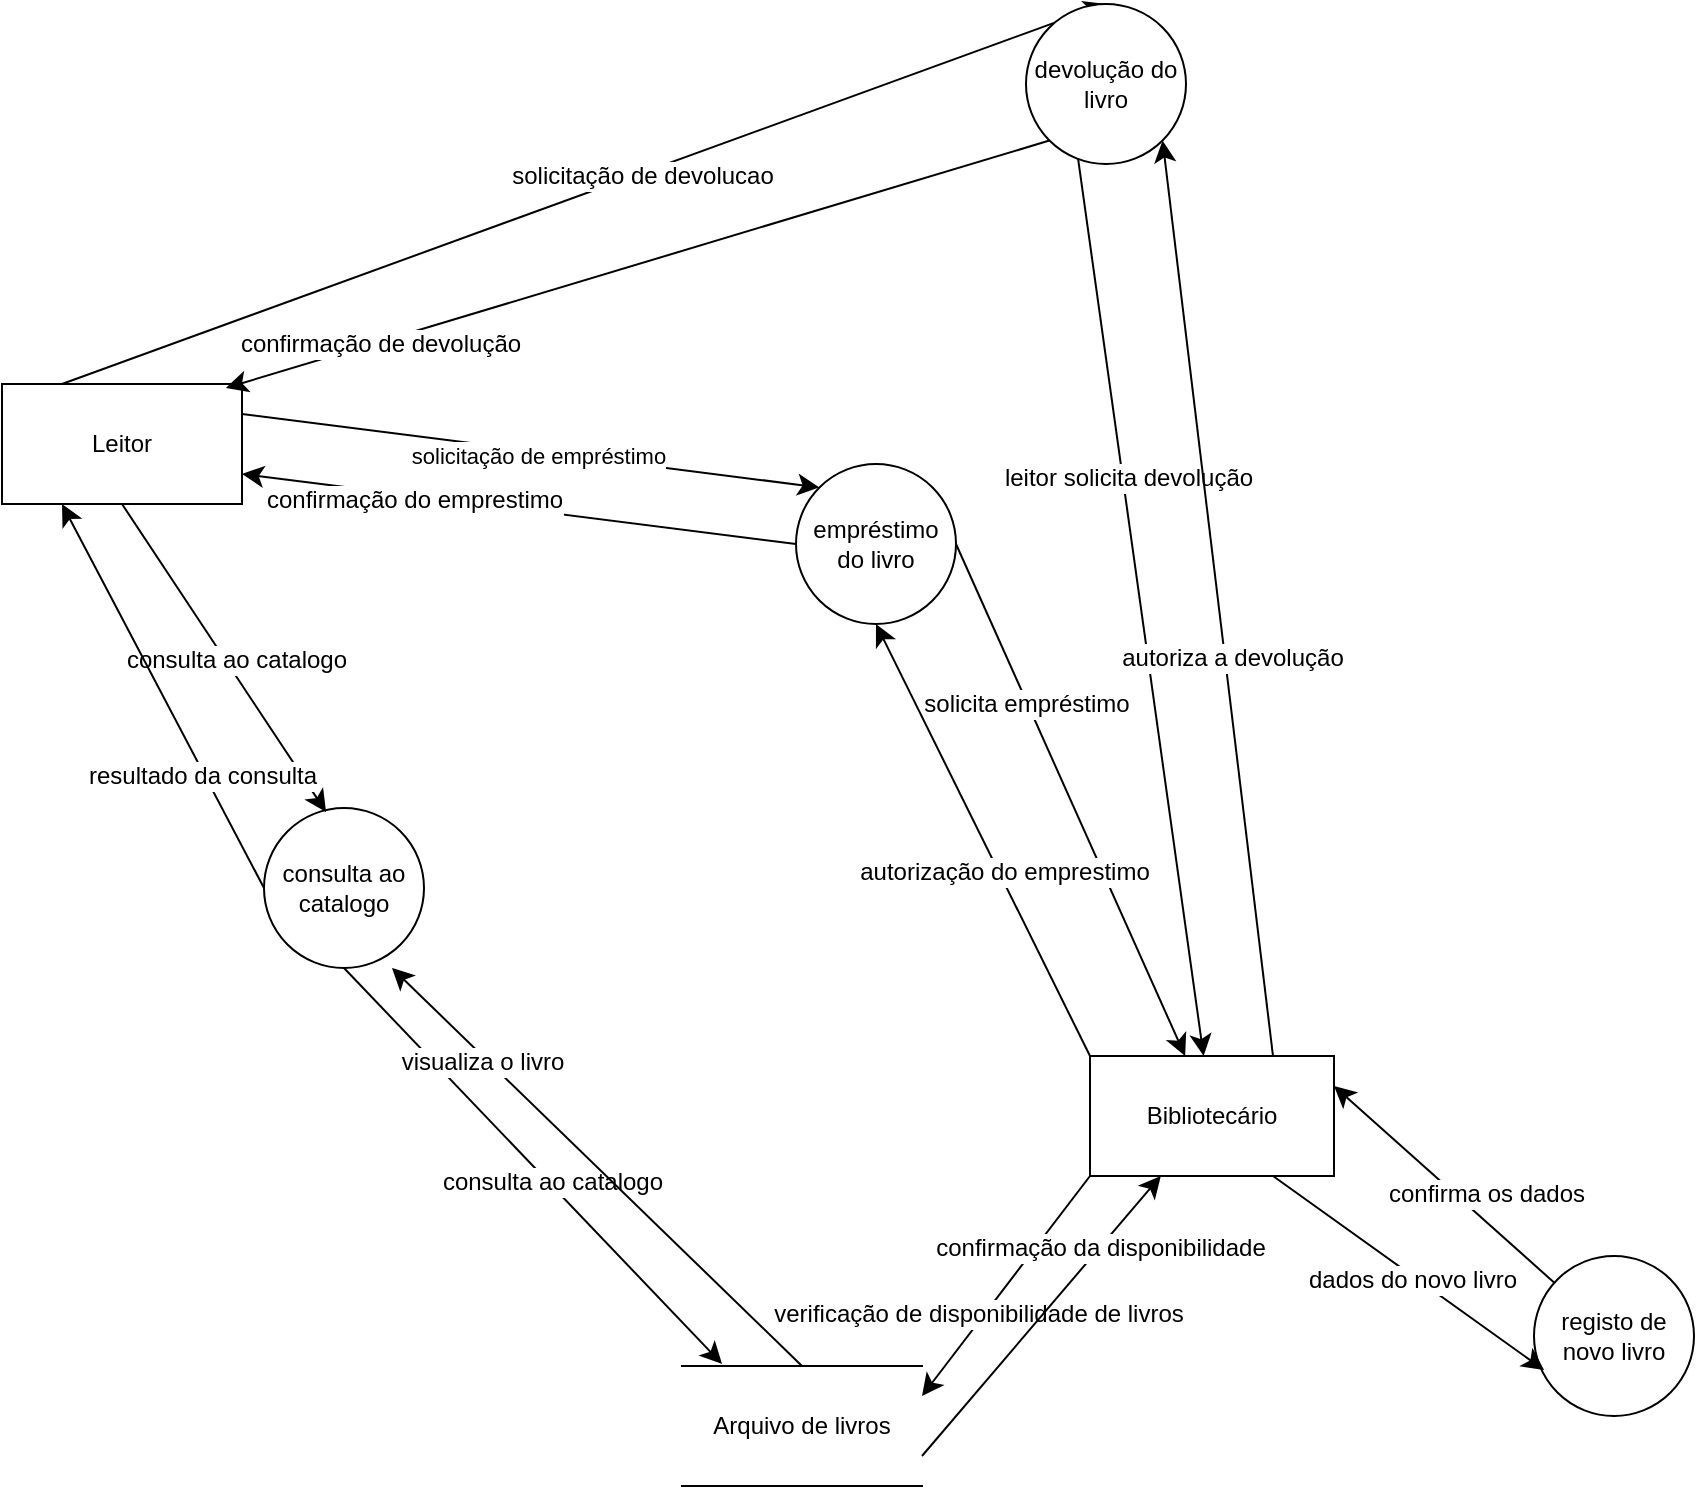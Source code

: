 <mxfile version="24.7.1" type="device">
  <diagram name="Página-1" id="XdWDyON0ftjBdaJ8AijJ">
    <mxGraphModel dx="1464" dy="1348" grid="0" gridSize="10" guides="1" tooltips="1" connect="1" arrows="1" fold="1" page="0" pageScale="1" pageWidth="827" pageHeight="1169" math="0" shadow="0">
      <root>
        <mxCell id="0" />
        <mxCell id="1" parent="0" />
        <mxCell id="1CFOesEfqoy5ZyrXrN4p-6" style="edgeStyle=none;curved=1;rounded=0;orthogonalLoop=1;jettySize=auto;html=1;exitX=1;exitY=0.25;exitDx=0;exitDy=0;entryX=0;entryY=0;entryDx=0;entryDy=0;fontSize=12;startSize=8;endSize=8;" edge="1" parent="1" source="1CFOesEfqoy5ZyrXrN4p-1" target="1CFOesEfqoy5ZyrXrN4p-3">
          <mxGeometry relative="1" as="geometry" />
        </mxCell>
        <mxCell id="1CFOesEfqoy5ZyrXrN4p-7" value="&lt;font style=&quot;font-size: 11px;&quot;&gt;solicitação de empréstimo&lt;/font&gt;" style="edgeLabel;html=1;align=center;verticalAlign=middle;resizable=0;points=[];fontSize=12;" vertex="1" connectable="0" parent="1CFOesEfqoy5ZyrXrN4p-6">
          <mxGeometry x="0.028" y="-2" relative="1" as="geometry">
            <mxPoint as="offset" />
          </mxGeometry>
        </mxCell>
        <mxCell id="1CFOesEfqoy5ZyrXrN4p-10" style="edgeStyle=none;curved=1;rounded=0;orthogonalLoop=1;jettySize=auto;html=1;fontSize=12;startSize=8;endSize=8;entryX=0.5;entryY=0;entryDx=0;entryDy=0;exitX=0.25;exitY=0;exitDx=0;exitDy=0;" edge="1" parent="1" source="1CFOesEfqoy5ZyrXrN4p-1" target="1CFOesEfqoy5ZyrXrN4p-5">
          <mxGeometry relative="1" as="geometry">
            <mxPoint x="-326" y="-345" as="sourcePoint" />
            <mxPoint x="-292" y="-212" as="targetPoint" />
          </mxGeometry>
        </mxCell>
        <mxCell id="1CFOesEfqoy5ZyrXrN4p-11" value="solicitação de devolucao" style="edgeLabel;html=1;align=center;verticalAlign=middle;resizable=0;points=[];fontSize=12;" vertex="1" connectable="0" parent="1CFOesEfqoy5ZyrXrN4p-10">
          <mxGeometry x="0.11" y="-1" relative="1" as="geometry">
            <mxPoint as="offset" />
          </mxGeometry>
        </mxCell>
        <mxCell id="1CFOesEfqoy5ZyrXrN4p-1" value="Leitor" style="rounded=0;whiteSpace=wrap;html=1;" vertex="1" parent="1">
          <mxGeometry x="-752" y="-151" width="120" height="60" as="geometry" />
        </mxCell>
        <mxCell id="1CFOesEfqoy5ZyrXrN4p-8" style="edgeStyle=none;curved=1;rounded=0;orthogonalLoop=1;jettySize=auto;html=1;exitX=0;exitY=0.5;exitDx=0;exitDy=0;entryX=1;entryY=0.75;entryDx=0;entryDy=0;fontSize=12;startSize=8;endSize=8;" edge="1" parent="1" source="1CFOesEfqoy5ZyrXrN4p-3" target="1CFOesEfqoy5ZyrXrN4p-1">
          <mxGeometry relative="1" as="geometry" />
        </mxCell>
        <mxCell id="1CFOesEfqoy5ZyrXrN4p-9" value="confirmação do emprestimo" style="edgeLabel;html=1;align=center;verticalAlign=middle;resizable=0;points=[];fontSize=12;" vertex="1" connectable="0" parent="1CFOesEfqoy5ZyrXrN4p-8">
          <mxGeometry x="0.381" y="2" relative="1" as="geometry">
            <mxPoint as="offset" />
          </mxGeometry>
        </mxCell>
        <mxCell id="1CFOesEfqoy5ZyrXrN4p-34" style="edgeStyle=none;curved=1;rounded=0;orthogonalLoop=1;jettySize=auto;html=1;exitX=1;exitY=0.5;exitDx=0;exitDy=0;fontSize=12;startSize=8;endSize=8;" edge="1" parent="1" source="1CFOesEfqoy5ZyrXrN4p-3" target="1CFOesEfqoy5ZyrXrN4p-18">
          <mxGeometry relative="1" as="geometry" />
        </mxCell>
        <mxCell id="1CFOesEfqoy5ZyrXrN4p-35" value="solicita empréstimo" style="edgeLabel;html=1;align=center;verticalAlign=middle;resizable=0;points=[];fontSize=12;" vertex="1" connectable="0" parent="1CFOesEfqoy5ZyrXrN4p-34">
          <mxGeometry x="-0.382" y="-1" relative="1" as="geometry">
            <mxPoint as="offset" />
          </mxGeometry>
        </mxCell>
        <mxCell id="1CFOesEfqoy5ZyrXrN4p-3" value="empréstimo do livro" style="ellipse;whiteSpace=wrap;html=1;aspect=fixed;" vertex="1" parent="1">
          <mxGeometry x="-355" y="-111" width="80" height="80" as="geometry" />
        </mxCell>
        <mxCell id="1CFOesEfqoy5ZyrXrN4p-26" style="edgeStyle=none;curved=1;rounded=0;orthogonalLoop=1;jettySize=auto;html=1;exitX=0.5;exitY=1;exitDx=0;exitDy=0;entryX=0.167;entryY=-0.017;entryDx=0;entryDy=0;fontSize=12;startSize=8;endSize=8;entryPerimeter=0;" edge="1" parent="1" source="1CFOesEfqoy5ZyrXrN4p-4" target="1CFOesEfqoy5ZyrXrN4p-25">
          <mxGeometry relative="1" as="geometry" />
        </mxCell>
        <mxCell id="1CFOesEfqoy5ZyrXrN4p-27" value="consulta ao catalogo" style="edgeLabel;html=1;align=center;verticalAlign=middle;resizable=0;points=[];fontSize=12;" vertex="1" connectable="0" parent="1CFOesEfqoy5ZyrXrN4p-26">
          <mxGeometry x="0.087" y="1" relative="1" as="geometry">
            <mxPoint as="offset" />
          </mxGeometry>
        </mxCell>
        <mxCell id="1CFOesEfqoy5ZyrXrN4p-4" value="consulta ao catalogo" style="ellipse;whiteSpace=wrap;html=1;aspect=fixed;" vertex="1" parent="1">
          <mxGeometry x="-621" y="61" width="80" height="80" as="geometry" />
        </mxCell>
        <mxCell id="1CFOesEfqoy5ZyrXrN4p-39" style="edgeStyle=none;curved=1;rounded=0;orthogonalLoop=1;jettySize=auto;html=1;exitX=0.325;exitY=0.963;exitDx=0;exitDy=0;fontSize=12;startSize=8;endSize=8;exitPerimeter=0;" edge="1" parent="1" source="1CFOesEfqoy5ZyrXrN4p-5" target="1CFOesEfqoy5ZyrXrN4p-18">
          <mxGeometry relative="1" as="geometry" />
        </mxCell>
        <mxCell id="1CFOesEfqoy5ZyrXrN4p-40" value="leitor solicita devolução" style="edgeLabel;html=1;align=center;verticalAlign=middle;resizable=0;points=[];fontSize=12;" vertex="1" connectable="0" parent="1CFOesEfqoy5ZyrXrN4p-39">
          <mxGeometry x="-0.288" y="2" relative="1" as="geometry">
            <mxPoint as="offset" />
          </mxGeometry>
        </mxCell>
        <mxCell id="1CFOesEfqoy5ZyrXrN4p-5" value="devolução do livro" style="ellipse;whiteSpace=wrap;html=1;aspect=fixed;" vertex="1" parent="1">
          <mxGeometry x="-240" y="-341" width="80" height="80" as="geometry" />
        </mxCell>
        <mxCell id="1CFOesEfqoy5ZyrXrN4p-12" style="edgeStyle=none;curved=1;rounded=0;orthogonalLoop=1;jettySize=auto;html=1;fontSize=12;startSize=8;endSize=8;exitX=0;exitY=1;exitDx=0;exitDy=0;entryX=0.933;entryY=0.033;entryDx=0;entryDy=0;entryPerimeter=0;" edge="1" parent="1" source="1CFOesEfqoy5ZyrXrN4p-5" target="1CFOesEfqoy5ZyrXrN4p-1">
          <mxGeometry relative="1" as="geometry">
            <mxPoint x="-230" y="-162" as="sourcePoint" />
            <mxPoint x="-253" y="-294" as="targetPoint" />
          </mxGeometry>
        </mxCell>
        <mxCell id="1CFOesEfqoy5ZyrXrN4p-13" value="confirmação de devolução" style="edgeLabel;html=1;align=center;verticalAlign=middle;resizable=0;points=[];fontSize=12;" vertex="1" connectable="0" parent="1CFOesEfqoy5ZyrXrN4p-12">
          <mxGeometry x="0.627" y="1" relative="1" as="geometry">
            <mxPoint as="offset" />
          </mxGeometry>
        </mxCell>
        <mxCell id="1CFOesEfqoy5ZyrXrN4p-14" style="edgeStyle=none;curved=1;rounded=0;orthogonalLoop=1;jettySize=auto;html=1;exitX=0.5;exitY=1;exitDx=0;exitDy=0;entryX=0.388;entryY=0.025;entryDx=0;entryDy=0;entryPerimeter=0;fontSize=12;startSize=8;endSize=8;" edge="1" parent="1" source="1CFOesEfqoy5ZyrXrN4p-1" target="1CFOesEfqoy5ZyrXrN4p-4">
          <mxGeometry relative="1" as="geometry" />
        </mxCell>
        <mxCell id="1CFOesEfqoy5ZyrXrN4p-16" value="consulta ao catalogo" style="edgeLabel;html=1;align=center;verticalAlign=middle;resizable=0;points=[];fontSize=12;" vertex="1" connectable="0" parent="1CFOesEfqoy5ZyrXrN4p-14">
          <mxGeometry x="0.044" y="4" relative="1" as="geometry">
            <mxPoint as="offset" />
          </mxGeometry>
        </mxCell>
        <mxCell id="1CFOesEfqoy5ZyrXrN4p-15" style="edgeStyle=none;curved=1;rounded=0;orthogonalLoop=1;jettySize=auto;html=1;exitX=0;exitY=0.5;exitDx=0;exitDy=0;entryX=0.25;entryY=1;entryDx=0;entryDy=0;fontSize=12;startSize=8;endSize=8;" edge="1" parent="1" source="1CFOesEfqoy5ZyrXrN4p-4" target="1CFOesEfqoy5ZyrXrN4p-1">
          <mxGeometry relative="1" as="geometry" />
        </mxCell>
        <mxCell id="1CFOesEfqoy5ZyrXrN4p-17" value="resultado da consulta" style="edgeLabel;html=1;align=center;verticalAlign=middle;resizable=0;points=[];fontSize=12;" vertex="1" connectable="0" parent="1CFOesEfqoy5ZyrXrN4p-15">
          <mxGeometry x="-0.405" y="1" relative="1" as="geometry">
            <mxPoint as="offset" />
          </mxGeometry>
        </mxCell>
        <mxCell id="1CFOesEfqoy5ZyrXrN4p-28" style="edgeStyle=none;curved=1;rounded=0;orthogonalLoop=1;jettySize=auto;html=1;exitX=0;exitY=1;exitDx=0;exitDy=0;entryX=1;entryY=0.25;entryDx=0;entryDy=0;fontSize=12;startSize=8;endSize=8;" edge="1" parent="1" source="1CFOesEfqoy5ZyrXrN4p-18" target="1CFOesEfqoy5ZyrXrN4p-25">
          <mxGeometry relative="1" as="geometry" />
        </mxCell>
        <mxCell id="1CFOesEfqoy5ZyrXrN4p-29" value="verificação de disponibilidade de livros" style="edgeLabel;html=1;align=center;verticalAlign=middle;resizable=0;points=[];fontSize=12;" vertex="1" connectable="0" parent="1CFOesEfqoy5ZyrXrN4p-28">
          <mxGeometry x="0.283" y="-3" relative="1" as="geometry">
            <mxPoint as="offset" />
          </mxGeometry>
        </mxCell>
        <mxCell id="1CFOesEfqoy5ZyrXrN4p-36" style="edgeStyle=none;curved=1;rounded=0;orthogonalLoop=1;jettySize=auto;html=1;exitX=0;exitY=0;exitDx=0;exitDy=0;entryX=0.5;entryY=1;entryDx=0;entryDy=0;fontSize=12;startSize=8;endSize=8;" edge="1" parent="1" source="1CFOesEfqoy5ZyrXrN4p-18" target="1CFOesEfqoy5ZyrXrN4p-3">
          <mxGeometry relative="1" as="geometry" />
        </mxCell>
        <mxCell id="1CFOesEfqoy5ZyrXrN4p-37" value="autorização do emprestimo" style="edgeLabel;html=1;align=center;verticalAlign=middle;resizable=0;points=[];fontSize=12;" vertex="1" connectable="0" parent="1CFOesEfqoy5ZyrXrN4p-36">
          <mxGeometry x="-0.152" y="-2" relative="1" as="geometry">
            <mxPoint as="offset" />
          </mxGeometry>
        </mxCell>
        <mxCell id="1CFOesEfqoy5ZyrXrN4p-41" style="edgeStyle=none;curved=1;rounded=0;orthogonalLoop=1;jettySize=auto;html=1;exitX=0.75;exitY=0;exitDx=0;exitDy=0;entryX=1;entryY=1;entryDx=0;entryDy=0;fontSize=12;startSize=8;endSize=8;" edge="1" parent="1" source="1CFOesEfqoy5ZyrXrN4p-18" target="1CFOesEfqoy5ZyrXrN4p-5">
          <mxGeometry relative="1" as="geometry" />
        </mxCell>
        <mxCell id="1CFOesEfqoy5ZyrXrN4p-42" value="autoriza a devolução" style="edgeLabel;html=1;align=center;verticalAlign=middle;resizable=0;points=[];fontSize=12;" vertex="1" connectable="0" parent="1CFOesEfqoy5ZyrXrN4p-41">
          <mxGeometry x="-0.132" y="-3" relative="1" as="geometry">
            <mxPoint as="offset" />
          </mxGeometry>
        </mxCell>
        <mxCell id="1CFOesEfqoy5ZyrXrN4p-18" value="Bibliotecário" style="rounded=0;whiteSpace=wrap;html=1;" vertex="1" parent="1">
          <mxGeometry x="-208" y="185" width="122" height="60" as="geometry" />
        </mxCell>
        <mxCell id="1CFOesEfqoy5ZyrXrN4p-23" style="edgeStyle=none;curved=1;rounded=0;orthogonalLoop=1;jettySize=auto;html=1;entryX=1;entryY=0.25;entryDx=0;entryDy=0;fontSize=12;startSize=8;endSize=8;" edge="1" parent="1" source="1CFOesEfqoy5ZyrXrN4p-19" target="1CFOesEfqoy5ZyrXrN4p-18">
          <mxGeometry relative="1" as="geometry">
            <mxPoint x="-78" y="69" as="sourcePoint" />
          </mxGeometry>
        </mxCell>
        <mxCell id="1CFOesEfqoy5ZyrXrN4p-24" value="confirma os dados" style="edgeLabel;html=1;align=center;verticalAlign=middle;resizable=0;points=[];fontSize=12;" vertex="1" connectable="0" parent="1CFOesEfqoy5ZyrXrN4p-23">
          <mxGeometry x="0.585" relative="1" as="geometry">
            <mxPoint x="53" y="33" as="offset" />
          </mxGeometry>
        </mxCell>
        <mxCell id="1CFOesEfqoy5ZyrXrN4p-19" value="registo de novo livro" style="ellipse;whiteSpace=wrap;html=1;aspect=fixed;" vertex="1" parent="1">
          <mxGeometry x="14" y="285" width="80" height="80" as="geometry" />
        </mxCell>
        <mxCell id="1CFOesEfqoy5ZyrXrN4p-20" style="edgeStyle=none;curved=1;rounded=0;orthogonalLoop=1;jettySize=auto;html=1;fontSize=12;startSize=8;endSize=8;entryX=0.063;entryY=0.713;entryDx=0;entryDy=0;entryPerimeter=0;exitX=0.75;exitY=1;exitDx=0;exitDy=0;" edge="1" parent="1" source="1CFOesEfqoy5ZyrXrN4p-18" target="1CFOesEfqoy5ZyrXrN4p-19">
          <mxGeometry relative="1" as="geometry">
            <mxPoint x="-116" y="355" as="sourcePoint" />
            <mxPoint x="-55" y="270" as="targetPoint" />
            <Array as="points" />
          </mxGeometry>
        </mxCell>
        <mxCell id="1CFOesEfqoy5ZyrXrN4p-21" value="dados do novo livro" style="edgeLabel;html=1;align=center;verticalAlign=middle;resizable=0;points=[];fontSize=12;" vertex="1" connectable="0" parent="1CFOesEfqoy5ZyrXrN4p-20">
          <mxGeometry x="0.036" y="-2" relative="1" as="geometry">
            <mxPoint as="offset" />
          </mxGeometry>
        </mxCell>
        <mxCell id="1CFOesEfqoy5ZyrXrN4p-25" value="Arquivo de livros" style="shape=partialRectangle;whiteSpace=wrap;html=1;left=0;right=0;fillColor=none;" vertex="1" parent="1">
          <mxGeometry x="-412" y="340" width="120" height="60" as="geometry" />
        </mxCell>
        <mxCell id="1CFOesEfqoy5ZyrXrN4p-30" style="edgeStyle=none;curved=1;rounded=0;orthogonalLoop=1;jettySize=auto;html=1;fontSize=12;startSize=8;endSize=8;exitX=1;exitY=0.75;exitDx=0;exitDy=0;" edge="1" parent="1" source="1CFOesEfqoy5ZyrXrN4p-25" target="1CFOesEfqoy5ZyrXrN4p-18">
          <mxGeometry relative="1" as="geometry">
            <mxPoint x="-179" y="410" as="sourcePoint" />
          </mxGeometry>
        </mxCell>
        <mxCell id="1CFOesEfqoy5ZyrXrN4p-31" value="confirmação da disponibilidade" style="edgeLabel;html=1;align=center;verticalAlign=middle;resizable=0;points=[];fontSize=12;" vertex="1" connectable="0" parent="1CFOesEfqoy5ZyrXrN4p-30">
          <mxGeometry x="0.49" relative="1" as="geometry">
            <mxPoint as="offset" />
          </mxGeometry>
        </mxCell>
        <mxCell id="1CFOesEfqoy5ZyrXrN4p-32" style="edgeStyle=none;curved=1;rounded=0;orthogonalLoop=1;jettySize=auto;html=1;exitX=0.5;exitY=0;exitDx=0;exitDy=0;entryX=0.8;entryY=1;entryDx=0;entryDy=0;entryPerimeter=0;fontSize=12;startSize=8;endSize=8;" edge="1" parent="1" source="1CFOesEfqoy5ZyrXrN4p-25" target="1CFOesEfqoy5ZyrXrN4p-4">
          <mxGeometry relative="1" as="geometry" />
        </mxCell>
        <mxCell id="1CFOesEfqoy5ZyrXrN4p-33" value="visualiza o livro" style="edgeLabel;html=1;align=center;verticalAlign=middle;resizable=0;points=[];fontSize=12;" vertex="1" connectable="0" parent="1CFOesEfqoy5ZyrXrN4p-32">
          <mxGeometry x="0.548" y="3" relative="1" as="geometry">
            <mxPoint as="offset" />
          </mxGeometry>
        </mxCell>
      </root>
    </mxGraphModel>
  </diagram>
</mxfile>
